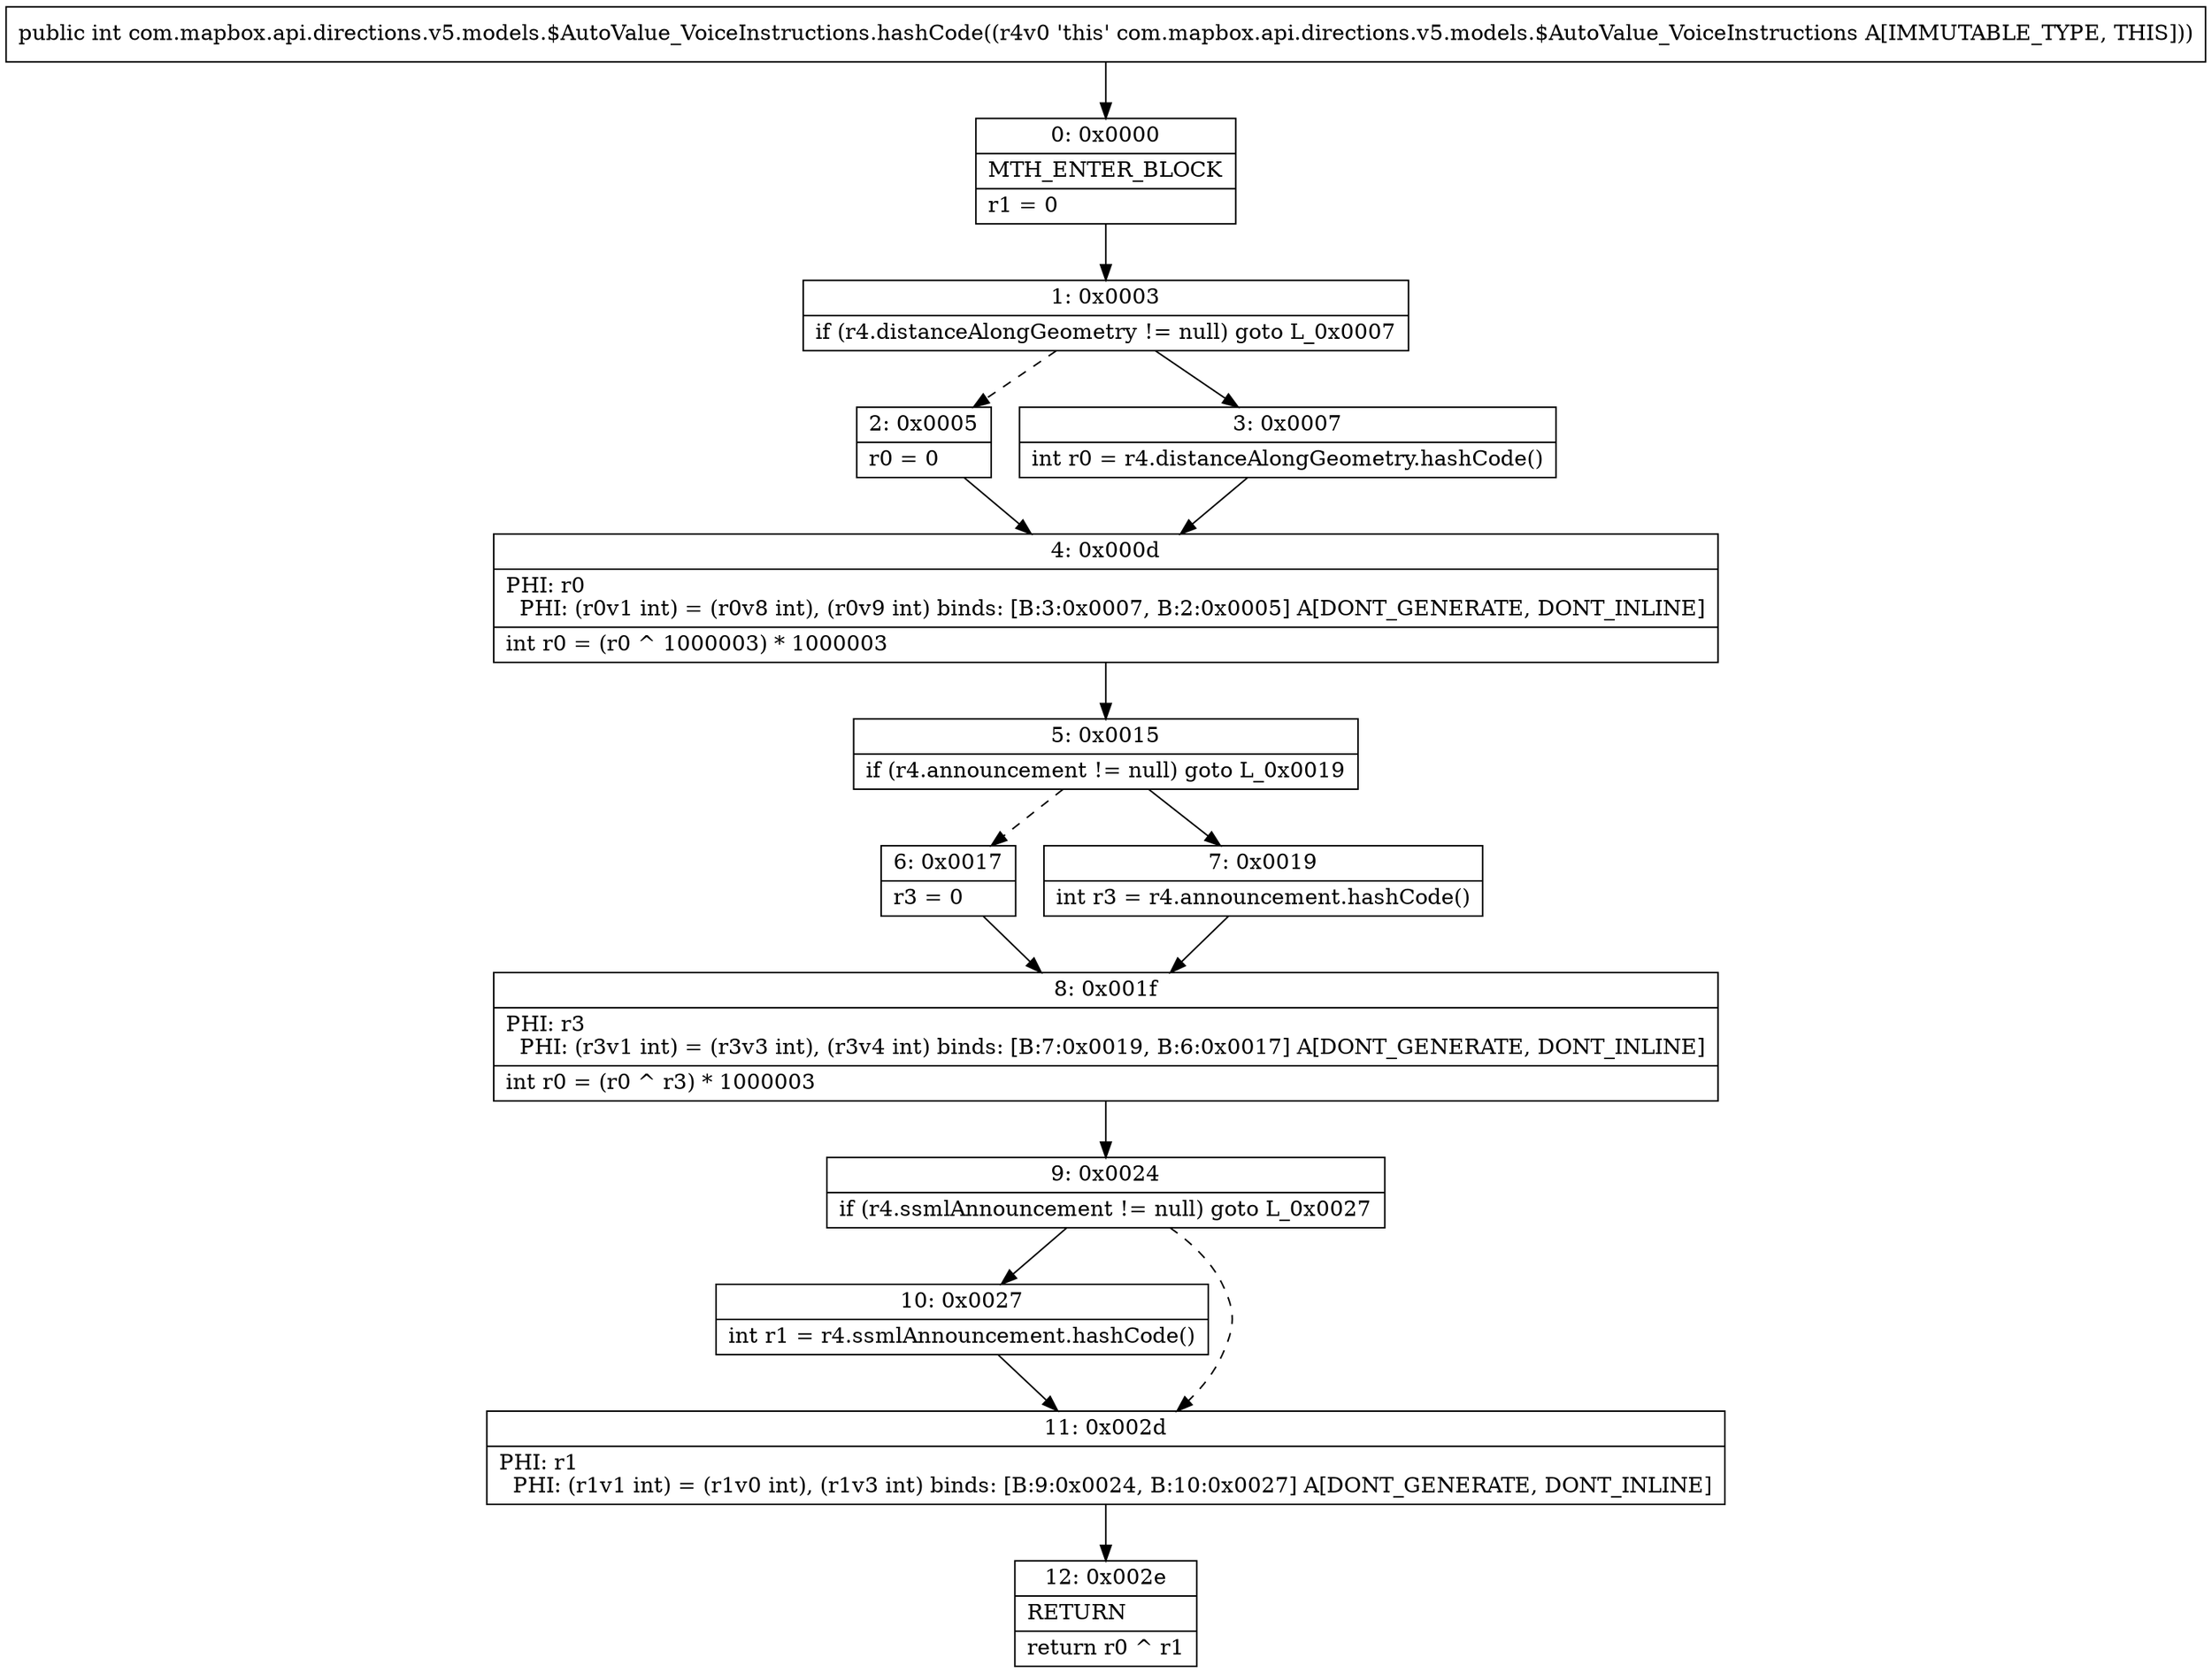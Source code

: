 digraph "CFG forcom.mapbox.api.directions.v5.models.$AutoValue_VoiceInstructions.hashCode()I" {
Node_0 [shape=record,label="{0\:\ 0x0000|MTH_ENTER_BLOCK\l|r1 = 0\l}"];
Node_1 [shape=record,label="{1\:\ 0x0003|if (r4.distanceAlongGeometry != null) goto L_0x0007\l}"];
Node_2 [shape=record,label="{2\:\ 0x0005|r0 = 0\l}"];
Node_3 [shape=record,label="{3\:\ 0x0007|int r0 = r4.distanceAlongGeometry.hashCode()\l}"];
Node_4 [shape=record,label="{4\:\ 0x000d|PHI: r0 \l  PHI: (r0v1 int) = (r0v8 int), (r0v9 int) binds: [B:3:0x0007, B:2:0x0005] A[DONT_GENERATE, DONT_INLINE]\l|int r0 = (r0 ^ 1000003) * 1000003\l}"];
Node_5 [shape=record,label="{5\:\ 0x0015|if (r4.announcement != null) goto L_0x0019\l}"];
Node_6 [shape=record,label="{6\:\ 0x0017|r3 = 0\l}"];
Node_7 [shape=record,label="{7\:\ 0x0019|int r3 = r4.announcement.hashCode()\l}"];
Node_8 [shape=record,label="{8\:\ 0x001f|PHI: r3 \l  PHI: (r3v1 int) = (r3v3 int), (r3v4 int) binds: [B:7:0x0019, B:6:0x0017] A[DONT_GENERATE, DONT_INLINE]\l|int r0 = (r0 ^ r3) * 1000003\l}"];
Node_9 [shape=record,label="{9\:\ 0x0024|if (r4.ssmlAnnouncement != null) goto L_0x0027\l}"];
Node_10 [shape=record,label="{10\:\ 0x0027|int r1 = r4.ssmlAnnouncement.hashCode()\l}"];
Node_11 [shape=record,label="{11\:\ 0x002d|PHI: r1 \l  PHI: (r1v1 int) = (r1v0 int), (r1v3 int) binds: [B:9:0x0024, B:10:0x0027] A[DONT_GENERATE, DONT_INLINE]\l}"];
Node_12 [shape=record,label="{12\:\ 0x002e|RETURN\l|return r0 ^ r1\l}"];
MethodNode[shape=record,label="{public int com.mapbox.api.directions.v5.models.$AutoValue_VoiceInstructions.hashCode((r4v0 'this' com.mapbox.api.directions.v5.models.$AutoValue_VoiceInstructions A[IMMUTABLE_TYPE, THIS])) }"];
MethodNode -> Node_0;
Node_0 -> Node_1;
Node_1 -> Node_2[style=dashed];
Node_1 -> Node_3;
Node_2 -> Node_4;
Node_3 -> Node_4;
Node_4 -> Node_5;
Node_5 -> Node_6[style=dashed];
Node_5 -> Node_7;
Node_6 -> Node_8;
Node_7 -> Node_8;
Node_8 -> Node_9;
Node_9 -> Node_10;
Node_9 -> Node_11[style=dashed];
Node_10 -> Node_11;
Node_11 -> Node_12;
}

